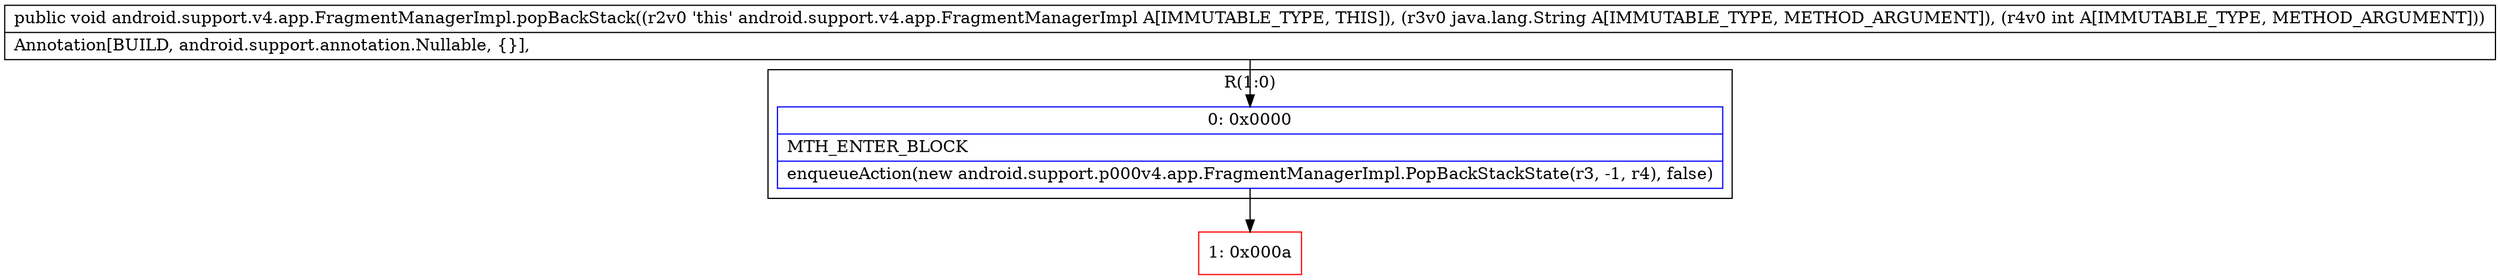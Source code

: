 digraph "CFG forandroid.support.v4.app.FragmentManagerImpl.popBackStack(Ljava\/lang\/String;I)V" {
subgraph cluster_Region_836000731 {
label = "R(1:0)";
node [shape=record,color=blue];
Node_0 [shape=record,label="{0\:\ 0x0000|MTH_ENTER_BLOCK\l|enqueueAction(new android.support.p000v4.app.FragmentManagerImpl.PopBackStackState(r3, \-1, r4), false)\l}"];
}
Node_1 [shape=record,color=red,label="{1\:\ 0x000a}"];
MethodNode[shape=record,label="{public void android.support.v4.app.FragmentManagerImpl.popBackStack((r2v0 'this' android.support.v4.app.FragmentManagerImpl A[IMMUTABLE_TYPE, THIS]), (r3v0 java.lang.String A[IMMUTABLE_TYPE, METHOD_ARGUMENT]), (r4v0 int A[IMMUTABLE_TYPE, METHOD_ARGUMENT]))  | Annotation[BUILD, android.support.annotation.Nullable, \{\}], \l}"];
MethodNode -> Node_0;
Node_0 -> Node_1;
}

